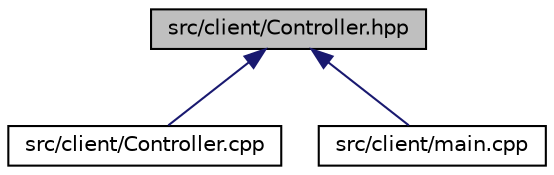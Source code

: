 digraph "src/client/Controller.hpp"
{
 // LATEX_PDF_SIZE
  edge [fontname="Helvetica",fontsize="10",labelfontname="Helvetica",labelfontsize="10"];
  node [fontname="Helvetica",fontsize="10",shape=record];
  Node1 [label="src/client/Controller.hpp",height=0.2,width=0.4,color="black", fillcolor="grey75", style="filled", fontcolor="black",tooltip=" "];
  Node1 -> Node2 [dir="back",color="midnightblue",fontsize="10",style="solid"];
  Node2 [label="src/client/Controller.cpp",height=0.2,width=0.4,color="black", fillcolor="white", style="filled",URL="$Controller_8cpp.html",tooltip=" "];
  Node1 -> Node3 [dir="back",color="midnightblue",fontsize="10",style="solid"];
  Node3 [label="src/client/main.cpp",height=0.2,width=0.4,color="black", fillcolor="white", style="filled",URL="$client_2main_8cpp.html",tooltip=" "];
}
